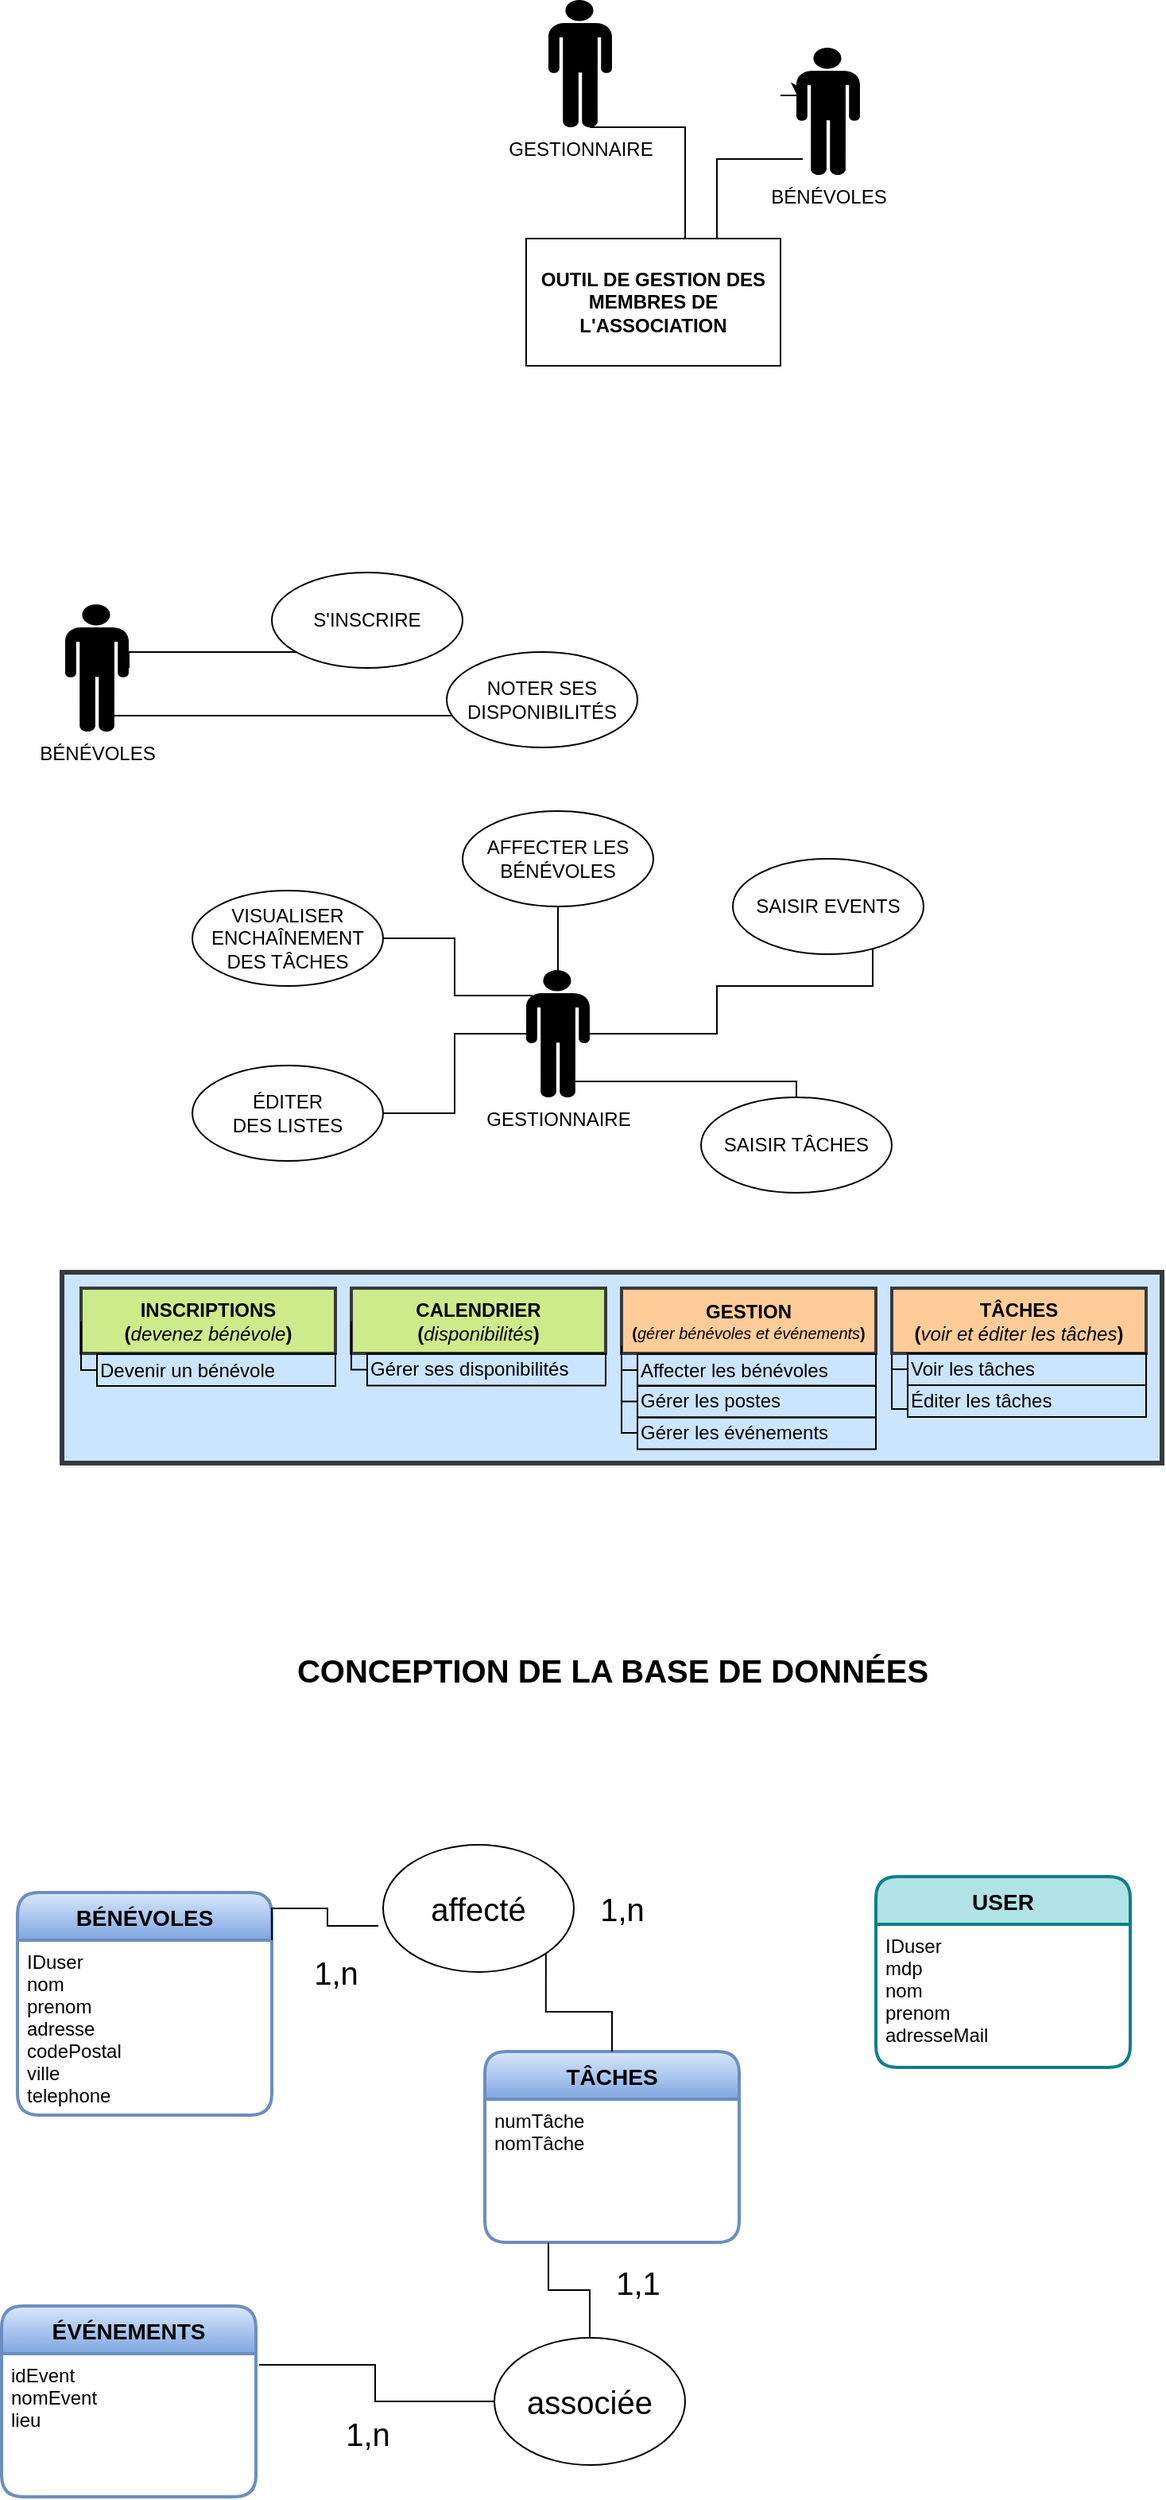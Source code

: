 <mxfile version="15.5.2" type="github">
  <diagram id="C5RBs43oDa-KdzZeNtuy" name="Page-1">
    <mxGraphModel dx="1038" dy="534" grid="1" gridSize="10" guides="1" tooltips="1" connect="1" arrows="1" fold="1" page="1" pageScale="1" pageWidth="827" pageHeight="1169" math="0" shadow="0">
      <root>
        <mxCell id="WIyWlLk6GJQsqaUBKTNV-0" />
        <mxCell id="WIyWlLk6GJQsqaUBKTNV-1" parent="WIyWlLk6GJQsqaUBKTNV-0" />
        <mxCell id="_pYosGrHa2MGI-XEjOZO-3" value="&lt;b&gt;OUTIL DE GESTION DES MEMBRES DE L&#39;ASSOCIATION&lt;/b&gt;" style="whiteSpace=wrap;html=1;" parent="WIyWlLk6GJQsqaUBKTNV-1" vertex="1">
          <mxGeometry x="360" y="240" width="160" height="80" as="geometry" />
        </mxCell>
        <mxCell id="_pYosGrHa2MGI-XEjOZO-16" style="edgeStyle=orthogonalEdgeStyle;rounded=0;orthogonalLoop=1;jettySize=auto;html=1;exitX=0.65;exitY=1;exitDx=0;exitDy=0;exitPerimeter=0;entryX=0.625;entryY=0;entryDx=0;entryDy=0;entryPerimeter=0;endArrow=none;endFill=0;" parent="WIyWlLk6GJQsqaUBKTNV-1" source="_pYosGrHa2MGI-XEjOZO-8" target="_pYosGrHa2MGI-XEjOZO-3" edge="1">
          <mxGeometry relative="1" as="geometry">
            <Array as="points">
              <mxPoint x="460" y="170" />
            </Array>
          </mxGeometry>
        </mxCell>
        <mxCell id="_pYosGrHa2MGI-XEjOZO-8" value="GESTIONNAIRE" style="shape=mxgraph.signs.people.man_1;html=1;pointerEvents=1;fillColor=#000000;strokeColor=none;verticalLabelPosition=bottom;verticalAlign=top;align=center;sketch=0;" parent="WIyWlLk6GJQsqaUBKTNV-1" vertex="1">
          <mxGeometry x="374" y="90" width="40" height="80" as="geometry" />
        </mxCell>
        <mxCell id="_pYosGrHa2MGI-XEjOZO-14" style="edgeStyle=orthogonalEdgeStyle;rounded=0;orthogonalLoop=1;jettySize=auto;html=1;exitX=0.35;exitY=1;exitDx=0;exitDy=0;exitPerimeter=0;entryX=0.75;entryY=0;entryDx=0;entryDy=0;endArrow=none;endFill=0;" parent="WIyWlLk6GJQsqaUBKTNV-1" target="_pYosGrHa2MGI-XEjOZO-3" edge="1">
          <mxGeometry relative="1" as="geometry">
            <mxPoint x="534" y="190" as="sourcePoint" />
            <Array as="points">
              <mxPoint x="480" y="190" />
            </Array>
          </mxGeometry>
        </mxCell>
        <mxCell id="_pYosGrHa2MGI-XEjOZO-12" style="edgeStyle=orthogonalEdgeStyle;rounded=0;orthogonalLoop=1;jettySize=auto;html=1;exitX=0;exitY=0.5;exitDx=0;exitDy=0;exitPerimeter=0;entryX=0.275;entryY=0.513;entryDx=0;entryDy=0;entryPerimeter=0;" parent="WIyWlLk6GJQsqaUBKTNV-1" edge="1">
          <mxGeometry relative="1" as="geometry">
            <mxPoint x="520" y="150" as="sourcePoint" />
            <mxPoint x="531" y="151.04" as="targetPoint" />
          </mxGeometry>
        </mxCell>
        <mxCell id="_pYosGrHa2MGI-XEjOZO-35" style="edgeStyle=orthogonalEdgeStyle;rounded=0;orthogonalLoop=1;jettySize=auto;html=1;exitX=0.65;exitY=1;exitDx=0;exitDy=0;exitPerimeter=0;endArrow=none;endFill=0;" parent="WIyWlLk6GJQsqaUBKTNV-1" source="_pYosGrHa2MGI-XEjOZO-23" target="_pYosGrHa2MGI-XEjOZO-33" edge="1">
          <mxGeometry relative="1" as="geometry">
            <Array as="points">
              <mxPoint x="386" y="770" />
              <mxPoint x="530" y="770" />
            </Array>
          </mxGeometry>
        </mxCell>
        <mxCell id="_pYosGrHa2MGI-XEjOZO-36" style="edgeStyle=orthogonalEdgeStyle;rounded=0;orthogonalLoop=1;jettySize=auto;html=1;exitX=1;exitY=0.5;exitDx=0;exitDy=0;exitPerimeter=0;entryX=0;entryY=0;entryDx=0;entryDy=0;endArrow=none;endFill=0;" parent="WIyWlLk6GJQsqaUBKTNV-1" source="_pYosGrHa2MGI-XEjOZO-23" target="_pYosGrHa2MGI-XEjOZO-32" edge="1">
          <mxGeometry relative="1" as="geometry">
            <Array as="points">
              <mxPoint x="480" y="740" />
              <mxPoint x="480" y="710" />
              <mxPoint x="578" y="710" />
              <mxPoint x="578" y="639" />
            </Array>
          </mxGeometry>
        </mxCell>
        <mxCell id="_pYosGrHa2MGI-XEjOZO-39" style="edgeStyle=orthogonalEdgeStyle;rounded=0;orthogonalLoop=1;jettySize=auto;html=1;exitX=0.5;exitY=0;exitDx=0;exitDy=0;exitPerimeter=0;endArrow=none;endFill=0;entryX=0.5;entryY=1;entryDx=0;entryDy=0;" parent="WIyWlLk6GJQsqaUBKTNV-1" source="_pYosGrHa2MGI-XEjOZO-23" target="_pYosGrHa2MGI-XEjOZO-38" edge="1">
          <mxGeometry relative="1" as="geometry">
            <mxPoint x="380" y="670" as="targetPoint" />
          </mxGeometry>
        </mxCell>
        <mxCell id="_pYosGrHa2MGI-XEjOZO-42" style="edgeStyle=orthogonalEdgeStyle;rounded=0;orthogonalLoop=1;jettySize=auto;html=1;exitX=0.1;exitY=0.2;exitDx=0;exitDy=0;exitPerimeter=0;entryX=1;entryY=0.5;entryDx=0;entryDy=0;endArrow=none;endFill=0;" parent="WIyWlLk6GJQsqaUBKTNV-1" source="_pYosGrHa2MGI-XEjOZO-23" target="_pYosGrHa2MGI-XEjOZO-40" edge="1">
          <mxGeometry relative="1" as="geometry" />
        </mxCell>
        <mxCell id="_pYosGrHa2MGI-XEjOZO-43" style="edgeStyle=orthogonalEdgeStyle;rounded=0;orthogonalLoop=1;jettySize=auto;html=1;exitX=0;exitY=0.5;exitDx=0;exitDy=0;exitPerimeter=0;endArrow=none;endFill=0;" parent="WIyWlLk6GJQsqaUBKTNV-1" source="_pYosGrHa2MGI-XEjOZO-23" target="_pYosGrHa2MGI-XEjOZO-41" edge="1">
          <mxGeometry relative="1" as="geometry" />
        </mxCell>
        <mxCell id="_pYosGrHa2MGI-XEjOZO-23" value="GESTIONNAIRE" style="shape=mxgraph.signs.people.man_1;html=1;pointerEvents=1;fillColor=#000000;strokeColor=none;verticalLabelPosition=bottom;verticalAlign=top;align=center;sketch=0;" parent="WIyWlLk6GJQsqaUBKTNV-1" vertex="1">
          <mxGeometry x="360" y="700" width="40" height="80" as="geometry" />
        </mxCell>
        <mxCell id="_pYosGrHa2MGI-XEjOZO-24" value="BÉNÉVOLES" style="shape=mxgraph.signs.people.man_1;html=1;pointerEvents=1;fillColor=#000000;strokeColor=none;verticalLabelPosition=bottom;verticalAlign=top;align=center;sketch=0;" parent="WIyWlLk6GJQsqaUBKTNV-1" vertex="1">
          <mxGeometry x="530" y="120" width="40" height="80" as="geometry" />
        </mxCell>
        <mxCell id="_pYosGrHa2MGI-XEjOZO-28" style="edgeStyle=orthogonalEdgeStyle;rounded=0;orthogonalLoop=1;jettySize=auto;html=1;exitX=1;exitY=0.5;exitDx=0;exitDy=0;exitPerimeter=0;entryX=0;entryY=1;entryDx=0;entryDy=0;endArrow=none;endFill=0;" parent="WIyWlLk6GJQsqaUBKTNV-1" source="_pYosGrHa2MGI-XEjOZO-25" target="_pYosGrHa2MGI-XEjOZO-26" edge="1">
          <mxGeometry relative="1" as="geometry">
            <Array as="points">
              <mxPoint x="110" y="500" />
              <mxPoint x="223" y="500" />
              <mxPoint x="223" y="501" />
            </Array>
          </mxGeometry>
        </mxCell>
        <mxCell id="_pYosGrHa2MGI-XEjOZO-29" style="edgeStyle=orthogonalEdgeStyle;rounded=0;orthogonalLoop=1;jettySize=auto;html=1;exitX=0.65;exitY=1;exitDx=0;exitDy=0;exitPerimeter=0;endArrow=none;endFill=0;" parent="WIyWlLk6GJQsqaUBKTNV-1" source="_pYosGrHa2MGI-XEjOZO-25" edge="1">
          <mxGeometry relative="1" as="geometry">
            <mxPoint x="360" y="500" as="targetPoint" />
            <Array as="points">
              <mxPoint x="96" y="540" />
              <mxPoint x="360" y="540" />
            </Array>
          </mxGeometry>
        </mxCell>
        <mxCell id="_pYosGrHa2MGI-XEjOZO-25" value="BÉNÉVOLES" style="shape=mxgraph.signs.people.man_1;html=1;pointerEvents=1;fillColor=#000000;strokeColor=none;verticalLabelPosition=bottom;verticalAlign=top;align=center;sketch=0;" parent="WIyWlLk6GJQsqaUBKTNV-1" vertex="1">
          <mxGeometry x="70" y="470" width="40" height="80" as="geometry" />
        </mxCell>
        <mxCell id="_pYosGrHa2MGI-XEjOZO-26" value="S&#39;INSCRIRE" style="ellipse;whiteSpace=wrap;html=1;" parent="WIyWlLk6GJQsqaUBKTNV-1" vertex="1">
          <mxGeometry x="200" y="450" width="120" height="60" as="geometry" />
        </mxCell>
        <mxCell id="_pYosGrHa2MGI-XEjOZO-27" value="&lt;div&gt;NOTER SES&lt;/div&gt;&lt;div&gt;DISPONIBILITÉS&lt;br&gt;&lt;/div&gt;" style="ellipse;whiteSpace=wrap;html=1;" parent="WIyWlLk6GJQsqaUBKTNV-1" vertex="1">
          <mxGeometry x="310" y="500" width="120" height="60" as="geometry" />
        </mxCell>
        <mxCell id="_pYosGrHa2MGI-XEjOZO-32" value="SAISIR EVENTS" style="ellipse;whiteSpace=wrap;html=1;" parent="WIyWlLk6GJQsqaUBKTNV-1" vertex="1">
          <mxGeometry x="490" y="630" width="120" height="60" as="geometry" />
        </mxCell>
        <mxCell id="_pYosGrHa2MGI-XEjOZO-33" value="&lt;div&gt;SAISIR TÂCHES&lt;/div&gt;" style="ellipse;whiteSpace=wrap;html=1;" parent="WIyWlLk6GJQsqaUBKTNV-1" vertex="1">
          <mxGeometry x="470" y="780" width="120" height="60" as="geometry" />
        </mxCell>
        <mxCell id="_pYosGrHa2MGI-XEjOZO-38" value="&lt;div&gt;AFFECTER LES&lt;/div&gt;&lt;div&gt;BÉNÉVOLES&lt;br&gt;&lt;/div&gt;" style="ellipse;whiteSpace=wrap;html=1;" parent="WIyWlLk6GJQsqaUBKTNV-1" vertex="1">
          <mxGeometry x="320" y="600" width="120" height="60" as="geometry" />
        </mxCell>
        <mxCell id="_pYosGrHa2MGI-XEjOZO-40" value="&lt;div&gt;VISUALISER&lt;/div&gt;&lt;div&gt;ENCHAÎNEMENT&lt;/div&gt;&lt;div&gt;DES TÂCHES&lt;/div&gt;" style="ellipse;whiteSpace=wrap;html=1;" parent="WIyWlLk6GJQsqaUBKTNV-1" vertex="1">
          <mxGeometry x="150" y="650" width="120" height="60" as="geometry" />
        </mxCell>
        <mxCell id="_pYosGrHa2MGI-XEjOZO-41" value="&lt;div&gt;ÉDITER&lt;/div&gt;&lt;div&gt;DES LISTES&lt;br&gt;&lt;/div&gt;" style="ellipse;whiteSpace=wrap;html=1;" parent="WIyWlLk6GJQsqaUBKTNV-1" vertex="1">
          <mxGeometry x="150" y="760" width="120" height="60" as="geometry" />
        </mxCell>
        <mxCell id="_pYosGrHa2MGI-XEjOZO-44" value="" style="whiteSpace=wrap;html=1;fillColor=#cce5ff;strokeColor=#36393d;strokeWidth=3;" parent="WIyWlLk6GJQsqaUBKTNV-1" vertex="1">
          <mxGeometry x="68" y="890" width="692" height="120" as="geometry" />
        </mxCell>
        <mxCell id="_pYosGrHa2MGI-XEjOZO-80" style="edgeStyle=orthogonalEdgeStyle;rounded=0;orthogonalLoop=1;jettySize=auto;html=1;exitX=0;exitY=0.75;exitDx=0;exitDy=0;entryX=0;entryY=0.5;entryDx=0;entryDy=0;endArrow=none;endFill=0;" parent="WIyWlLk6GJQsqaUBKTNV-1" source="_pYosGrHa2MGI-XEjOZO-55" target="_pYosGrHa2MGI-XEjOZO-74" edge="1">
          <mxGeometry relative="1" as="geometry">
            <Array as="points">
              <mxPoint x="420" y="952" />
            </Array>
          </mxGeometry>
        </mxCell>
        <mxCell id="_pYosGrHa2MGI-XEjOZO-55" value="&lt;div&gt;&lt;b&gt;GESTION&lt;/b&gt;&lt;/div&gt;&lt;div style=&quot;font-size: 10px&quot;&gt;&lt;b&gt;(&lt;/b&gt;&lt;i&gt;gérer bénévoles et événements&lt;/i&gt;&lt;b&gt;)&lt;/b&gt;&lt;br&gt;&lt;/div&gt;" style="whiteSpace=wrap;html=1;fillColor=#ffcc99;strokeColor=#36393d;strokeWidth=2;" parent="WIyWlLk6GJQsqaUBKTNV-1" vertex="1">
          <mxGeometry x="420" y="900" width="160" height="41" as="geometry" />
        </mxCell>
        <mxCell id="_pYosGrHa2MGI-XEjOZO-65" style="edgeStyle=orthogonalEdgeStyle;rounded=0;orthogonalLoop=1;jettySize=auto;html=1;entryX=0;entryY=0.75;entryDx=0;entryDy=0;endArrow=none;endFill=0;exitX=0;exitY=1;exitDx=0;exitDy=0;" parent="WIyWlLk6GJQsqaUBKTNV-1" source="_pYosGrHa2MGI-XEjOZO-57" target="_pYosGrHa2MGI-XEjOZO-62" edge="1">
          <mxGeometry relative="1" as="geometry">
            <Array as="points">
              <mxPoint x="590" y="976" />
            </Array>
          </mxGeometry>
        </mxCell>
        <mxCell id="_pYosGrHa2MGI-XEjOZO-67" style="edgeStyle=orthogonalEdgeStyle;rounded=0;orthogonalLoop=1;jettySize=auto;html=1;exitX=0;exitY=1;exitDx=0;exitDy=0;entryX=0;entryY=0.5;entryDx=0;entryDy=0;endArrow=none;endFill=0;" parent="WIyWlLk6GJQsqaUBKTNV-1" source="_pYosGrHa2MGI-XEjOZO-57" target="_pYosGrHa2MGI-XEjOZO-61" edge="1">
          <mxGeometry relative="1" as="geometry" />
        </mxCell>
        <mxCell id="_pYosGrHa2MGI-XEjOZO-68" style="edgeStyle=orthogonalEdgeStyle;rounded=0;orthogonalLoop=1;jettySize=auto;html=1;exitX=0;exitY=0.5;exitDx=0;exitDy=0;entryX=0;entryY=0.5;entryDx=0;entryDy=0;endArrow=none;endFill=0;" parent="WIyWlLk6GJQsqaUBKTNV-1" source="_pYosGrHa2MGI-XEjOZO-57" target="_pYosGrHa2MGI-XEjOZO-61" edge="1">
          <mxGeometry relative="1" as="geometry">
            <Array as="points">
              <mxPoint x="590" y="951" />
            </Array>
          </mxGeometry>
        </mxCell>
        <mxCell id="_pYosGrHa2MGI-XEjOZO-57" value="&lt;div&gt;&lt;b&gt;TÂCHES&lt;/b&gt;&lt;/div&gt;&lt;div&gt;&lt;b&gt;(&lt;/b&gt;&lt;i&gt;voir et éditer les tâches&lt;/i&gt;&lt;b&gt;)&lt;/b&gt;&lt;br&gt;&lt;/div&gt;" style="whiteSpace=wrap;html=1;fillColor=#ffcc99;strokeColor=#36393d;strokeWidth=2;" parent="WIyWlLk6GJQsqaUBKTNV-1" vertex="1">
          <mxGeometry x="590" y="900" width="160" height="41" as="geometry" />
        </mxCell>
        <mxCell id="_pYosGrHa2MGI-XEjOZO-58" value="&lt;div&gt;&lt;b&gt;INSCRIPTIONS&lt;/b&gt;&lt;/div&gt;&lt;div&gt;&lt;b&gt;(&lt;/b&gt;&lt;i&gt;devenez bénévole&lt;/i&gt;&lt;b&gt;)&lt;/b&gt;&lt;br&gt;&lt;b&gt;&lt;/b&gt;&lt;/div&gt;" style="whiteSpace=wrap;html=1;fillColor=#cdeb8b;strokeColor=#36393d;strokeWidth=2;" parent="WIyWlLk6GJQsqaUBKTNV-1" vertex="1">
          <mxGeometry x="80" y="900" width="160" height="41" as="geometry" />
        </mxCell>
        <mxCell id="_pYosGrHa2MGI-XEjOZO-59" value="&lt;div&gt;&lt;b&gt;CALENDRIER&lt;/b&gt;&lt;/div&gt;&lt;div&gt;&lt;b&gt;(&lt;/b&gt;&lt;i&gt;disponibilités&lt;/i&gt;&lt;b&gt;)&lt;/b&gt;&lt;br&gt;&lt;b&gt;&lt;/b&gt;&lt;/div&gt;" style="whiteSpace=wrap;html=1;fillColor=#cdeb8b;strokeColor=#36393d;strokeWidth=2;" parent="WIyWlLk6GJQsqaUBKTNV-1" vertex="1">
          <mxGeometry x="250" y="900" width="160" height="41" as="geometry" />
        </mxCell>
        <mxCell id="_pYosGrHa2MGI-XEjOZO-61" value="Voir les tâches" style="whiteSpace=wrap;html=1;fillColor=none;strokeWidth=1;align=left;" parent="WIyWlLk6GJQsqaUBKTNV-1" vertex="1">
          <mxGeometry x="600" y="941" width="150" height="20" as="geometry" />
        </mxCell>
        <mxCell id="_pYosGrHa2MGI-XEjOZO-62" value="&lt;div&gt;Éditer les tâches&lt;br&gt;&lt;/div&gt;" style="whiteSpace=wrap;html=1;fillColor=none;strokeWidth=1;align=left;" parent="WIyWlLk6GJQsqaUBKTNV-1" vertex="1">
          <mxGeometry x="600" y="961" width="150" height="20" as="geometry" />
        </mxCell>
        <mxCell id="_pYosGrHa2MGI-XEjOZO-72" style="edgeStyle=orthogonalEdgeStyle;rounded=0;orthogonalLoop=1;jettySize=auto;html=1;exitX=0;exitY=0.5;exitDx=0;exitDy=0;entryX=0;entryY=0.5;entryDx=0;entryDy=0;endArrow=none;endFill=0;" parent="WIyWlLk6GJQsqaUBKTNV-1" target="_pYosGrHa2MGI-XEjOZO-73" edge="1">
          <mxGeometry relative="1" as="geometry">
            <mxPoint x="250" y="920.75" as="sourcePoint" />
            <Array as="points">
              <mxPoint x="250" y="951.25" />
            </Array>
          </mxGeometry>
        </mxCell>
        <mxCell id="_pYosGrHa2MGI-XEjOZO-73" value="Gérer ses disponibilités" style="whiteSpace=wrap;html=1;fillColor=none;strokeWidth=1;align=left;" parent="WIyWlLk6GJQsqaUBKTNV-1" vertex="1">
          <mxGeometry x="260" y="941.25" width="150" height="20" as="geometry" />
        </mxCell>
        <mxCell id="_pYosGrHa2MGI-XEjOZO-74" value="Affecter les bénévoles" style="whiteSpace=wrap;html=1;fillColor=none;strokeWidth=1;align=left;" parent="WIyWlLk6GJQsqaUBKTNV-1" vertex="1">
          <mxGeometry x="430" y="941.5" width="150" height="20" as="geometry" />
        </mxCell>
        <mxCell id="_pYosGrHa2MGI-XEjOZO-77" style="edgeStyle=orthogonalEdgeStyle;rounded=0;orthogonalLoop=1;jettySize=auto;html=1;entryX=0;entryY=0.75;entryDx=0;entryDy=0;endArrow=none;endFill=0;exitX=0;exitY=1;exitDx=0;exitDy=0;" parent="WIyWlLk6GJQsqaUBKTNV-1" edge="1">
          <mxGeometry relative="1" as="geometry">
            <mxPoint x="420" y="936.25" as="sourcePoint" />
            <Array as="points">
              <mxPoint x="420" y="971.25" />
            </Array>
            <mxPoint x="430" y="971.25" as="targetPoint" />
          </mxGeometry>
        </mxCell>
        <mxCell id="_pYosGrHa2MGI-XEjOZO-78" value="Gérer les postes" style="whiteSpace=wrap;html=1;fillColor=none;strokeWidth=1;align=left;" parent="WIyWlLk6GJQsqaUBKTNV-1" vertex="1">
          <mxGeometry x="430" y="961.25" width="150" height="20" as="geometry" />
        </mxCell>
        <mxCell id="_pYosGrHa2MGI-XEjOZO-81" style="edgeStyle=orthogonalEdgeStyle;rounded=0;orthogonalLoop=1;jettySize=auto;html=1;exitX=0;exitY=0.5;exitDx=0;exitDy=0;entryX=0;entryY=0.5;entryDx=0;entryDy=0;endArrow=none;endFill=0;" parent="WIyWlLk6GJQsqaUBKTNV-1" target="_pYosGrHa2MGI-XEjOZO-82" edge="1">
          <mxGeometry relative="1" as="geometry">
            <mxPoint x="80" y="921" as="sourcePoint" />
            <Array as="points">
              <mxPoint x="80" y="951.5" />
            </Array>
          </mxGeometry>
        </mxCell>
        <mxCell id="_pYosGrHa2MGI-XEjOZO-82" value="Devenir un bénévole" style="whiteSpace=wrap;html=1;fillColor=none;strokeWidth=1;align=left;" parent="WIyWlLk6GJQsqaUBKTNV-1" vertex="1">
          <mxGeometry x="90" y="941.5" width="150" height="20" as="geometry" />
        </mxCell>
        <mxCell id="_pYosGrHa2MGI-XEjOZO-83" style="edgeStyle=orthogonalEdgeStyle;rounded=0;orthogonalLoop=1;jettySize=auto;html=1;entryX=0;entryY=0.75;entryDx=0;entryDy=0;endArrow=none;endFill=0;exitX=0;exitY=1;exitDx=0;exitDy=0;" parent="WIyWlLk6GJQsqaUBKTNV-1" target="_pYosGrHa2MGI-XEjOZO-84" edge="1">
          <mxGeometry relative="1" as="geometry">
            <mxPoint x="420" y="961" as="sourcePoint" />
            <Array as="points">
              <mxPoint x="420" y="991" />
              <mxPoint x="430" y="991" />
            </Array>
          </mxGeometry>
        </mxCell>
        <mxCell id="_pYosGrHa2MGI-XEjOZO-84" value="Gérer les événements" style="whiteSpace=wrap;html=1;fillColor=none;strokeWidth=1;align=left;" parent="WIyWlLk6GJQsqaUBKTNV-1" vertex="1">
          <mxGeometry x="430" y="981.25" width="150" height="20" as="geometry" />
        </mxCell>
        <mxCell id="ANoVoo3EdIFNYSjs5ymE-72" value="&lt;b style=&quot;font-size: 20px&quot;&gt;&lt;font style=&quot;font-size: 20px&quot;&gt;CONCEPTION DE LA BASE DE DONNÉES&lt;/font&gt;&lt;br&gt;&lt;/b&gt;" style="text;html=1;align=center;verticalAlign=middle;resizable=0;points=[];autosize=1;strokeColor=none;fillColor=none;" vertex="1" parent="WIyWlLk6GJQsqaUBKTNV-1">
          <mxGeometry x="209" y="1130" width="410" height="20" as="geometry" />
        </mxCell>
        <mxCell id="ANoVoo3EdIFNYSjs5ymE-74" value="BÉNÉVOLES" style="swimlane;childLayout=stackLayout;horizontal=1;startSize=30;horizontalStack=0;rounded=1;fontSize=14;fontStyle=1;strokeWidth=2;resizeParent=0;resizeLast=1;shadow=0;dashed=0;align=center;fillColor=#dae8fc;gradientColor=#7ea6e0;strokeColor=#6c8ebf;" vertex="1" parent="WIyWlLk6GJQsqaUBKTNV-1">
          <mxGeometry x="40" y="1280" width="160" height="140" as="geometry" />
        </mxCell>
        <mxCell id="ANoVoo3EdIFNYSjs5ymE-75" value="IDuser&#xa;nom&#xa;prenom&#xa;adresse&#xa;codePostal&#xa;ville&#xa;telephone" style="align=left;strokeColor=none;fillColor=none;spacingLeft=4;fontSize=12;verticalAlign=top;resizable=0;rotatable=0;part=1;" vertex="1" parent="ANoVoo3EdIFNYSjs5ymE-74">
          <mxGeometry y="30" width="160" height="110" as="geometry" />
        </mxCell>
        <mxCell id="ANoVoo3EdIFNYSjs5ymE-76" value="USER" style="swimlane;childLayout=stackLayout;horizontal=1;startSize=30;horizontalStack=0;rounded=1;fontSize=14;fontStyle=1;strokeWidth=2;resizeParent=0;resizeLast=1;shadow=0;dashed=0;align=center;fillColor=#b0e3e6;strokeColor=#0e8088;" vertex="1" parent="WIyWlLk6GJQsqaUBKTNV-1">
          <mxGeometry x="580" y="1270" width="160" height="120" as="geometry" />
        </mxCell>
        <mxCell id="ANoVoo3EdIFNYSjs5ymE-77" value="IDuser&#xa;mdp&#xa;nom&#xa;prenom&#xa;adresseMail" style="align=left;strokeColor=none;fillColor=none;spacingLeft=4;fontSize=12;verticalAlign=top;resizable=0;rotatable=0;part=1;" vertex="1" parent="ANoVoo3EdIFNYSjs5ymE-76">
          <mxGeometry y="30" width="160" height="90" as="geometry" />
        </mxCell>
        <mxCell id="ANoVoo3EdIFNYSjs5ymE-78" value="ÉVÉNEMENTS" style="swimlane;childLayout=stackLayout;horizontal=1;startSize=30;horizontalStack=0;rounded=1;fontSize=14;fontStyle=1;strokeWidth=2;resizeParent=0;resizeLast=1;shadow=0;dashed=0;align=center;fillColor=#dae8fc;strokeColor=#6c8ebf;gradientColor=#7ea6e0;" vertex="1" parent="WIyWlLk6GJQsqaUBKTNV-1">
          <mxGeometry x="30" y="1540" width="160" height="120" as="geometry" />
        </mxCell>
        <mxCell id="ANoVoo3EdIFNYSjs5ymE-79" value="idEvent&#xa;nomEvent&#xa;lieu&#xa;" style="align=left;strokeColor=none;fillColor=none;spacingLeft=4;fontSize=12;verticalAlign=top;resizable=0;rotatable=0;part=1;" vertex="1" parent="ANoVoo3EdIFNYSjs5ymE-78">
          <mxGeometry y="30" width="160" height="90" as="geometry" />
        </mxCell>
        <mxCell id="ANoVoo3EdIFNYSjs5ymE-187" value="TÂCHES" style="swimlane;childLayout=stackLayout;horizontal=1;startSize=30;horizontalStack=0;rounded=1;fontSize=14;fontStyle=1;strokeWidth=2;resizeParent=0;resizeLast=1;shadow=0;dashed=0;align=center;fillColor=#dae8fc;strokeColor=#6c8ebf;gradientColor=#7ea6e0;glass=0;sketch=0;" vertex="1" parent="WIyWlLk6GJQsqaUBKTNV-1">
          <mxGeometry x="334" y="1380" width="160" height="120" as="geometry" />
        </mxCell>
        <mxCell id="ANoVoo3EdIFNYSjs5ymE-188" value="numTâche&#xa;nomTâche" style="align=left;strokeColor=none;fillColor=none;spacingLeft=4;fontSize=12;verticalAlign=top;resizable=0;rotatable=0;part=1;" vertex="1" parent="ANoVoo3EdIFNYSjs5ymE-187">
          <mxGeometry y="30" width="160" height="90" as="geometry" />
        </mxCell>
        <mxCell id="ANoVoo3EdIFNYSjs5ymE-247" style="edgeStyle=orthogonalEdgeStyle;rounded=0;orthogonalLoop=1;jettySize=auto;html=1;exitX=0;exitY=0.5;exitDx=0;exitDy=0;entryX=1.013;entryY=0.078;entryDx=0;entryDy=0;entryPerimeter=0;fontSize=20;endArrow=none;endFill=0;" edge="1" parent="WIyWlLk6GJQsqaUBKTNV-1" source="ANoVoo3EdIFNYSjs5ymE-242" target="ANoVoo3EdIFNYSjs5ymE-79">
          <mxGeometry relative="1" as="geometry" />
        </mxCell>
        <mxCell id="ANoVoo3EdIFNYSjs5ymE-242" value="associée" style="ellipse;whiteSpace=wrap;html=1;shadow=0;glass=0;sketch=0;fontSize=20;strokeColor=#000000;align=center;" vertex="1" parent="WIyWlLk6GJQsqaUBKTNV-1">
          <mxGeometry x="340" y="1560" width="120" height="80" as="geometry" />
        </mxCell>
        <mxCell id="ANoVoo3EdIFNYSjs5ymE-246" style="edgeStyle=orthogonalEdgeStyle;rounded=0;orthogonalLoop=1;jettySize=auto;html=1;exitX=0.25;exitY=1;exitDx=0;exitDy=0;fontSize=20;endArrow=none;endFill=0;" edge="1" parent="WIyWlLk6GJQsqaUBKTNV-1" source="ANoVoo3EdIFNYSjs5ymE-188" target="ANoVoo3EdIFNYSjs5ymE-242">
          <mxGeometry relative="1" as="geometry" />
        </mxCell>
        <mxCell id="ANoVoo3EdIFNYSjs5ymE-248" value="1,n" style="text;html=1;align=center;verticalAlign=middle;resizable=0;points=[];autosize=1;strokeColor=none;fillColor=none;fontSize=20;" vertex="1" parent="WIyWlLk6GJQsqaUBKTNV-1">
          <mxGeometry x="240" y="1605" width="40" height="30" as="geometry" />
        </mxCell>
        <mxCell id="ANoVoo3EdIFNYSjs5ymE-249" value="1,1" style="text;html=1;align=center;verticalAlign=middle;resizable=0;points=[];autosize=1;strokeColor=none;fillColor=none;fontSize=20;" vertex="1" parent="WIyWlLk6GJQsqaUBKTNV-1">
          <mxGeometry x="410" y="1510" width="40" height="30" as="geometry" />
        </mxCell>
        <mxCell id="ANoVoo3EdIFNYSjs5ymE-252" style="edgeStyle=orthogonalEdgeStyle;rounded=0;orthogonalLoop=1;jettySize=auto;html=1;exitX=1;exitY=1;exitDx=0;exitDy=0;entryX=0.5;entryY=0;entryDx=0;entryDy=0;fontSize=20;endArrow=none;endFill=0;" edge="1" parent="WIyWlLk6GJQsqaUBKTNV-1" source="ANoVoo3EdIFNYSjs5ymE-250" target="ANoVoo3EdIFNYSjs5ymE-187">
          <mxGeometry relative="1" as="geometry" />
        </mxCell>
        <mxCell id="ANoVoo3EdIFNYSjs5ymE-250" value="affecté" style="ellipse;whiteSpace=wrap;html=1;shadow=0;glass=0;sketch=0;fontSize=20;strokeColor=#000000;align=center;" vertex="1" parent="WIyWlLk6GJQsqaUBKTNV-1">
          <mxGeometry x="270" y="1250" width="120" height="80" as="geometry" />
        </mxCell>
        <mxCell id="ANoVoo3EdIFNYSjs5ymE-251" style="edgeStyle=orthogonalEdgeStyle;rounded=0;orthogonalLoop=1;jettySize=auto;html=1;exitX=1;exitY=0;exitDx=0;exitDy=0;entryX=-0.025;entryY=0.638;entryDx=0;entryDy=0;entryPerimeter=0;fontSize=20;endArrow=none;endFill=0;" edge="1" parent="WIyWlLk6GJQsqaUBKTNV-1" source="ANoVoo3EdIFNYSjs5ymE-75" target="ANoVoo3EdIFNYSjs5ymE-250">
          <mxGeometry relative="1" as="geometry" />
        </mxCell>
        <mxCell id="ANoVoo3EdIFNYSjs5ymE-253" value="1,n" style="text;html=1;align=center;verticalAlign=middle;resizable=0;points=[];autosize=1;strokeColor=none;fillColor=none;fontSize=20;" vertex="1" parent="WIyWlLk6GJQsqaUBKTNV-1">
          <mxGeometry x="220" y="1315" width="40" height="30" as="geometry" />
        </mxCell>
        <mxCell id="ANoVoo3EdIFNYSjs5ymE-254" value="1,n" style="text;html=1;align=center;verticalAlign=middle;resizable=0;points=[];autosize=1;strokeColor=none;fillColor=none;fontSize=20;" vertex="1" parent="WIyWlLk6GJQsqaUBKTNV-1">
          <mxGeometry x="400" y="1275" width="40" height="30" as="geometry" />
        </mxCell>
      </root>
    </mxGraphModel>
  </diagram>
</mxfile>
